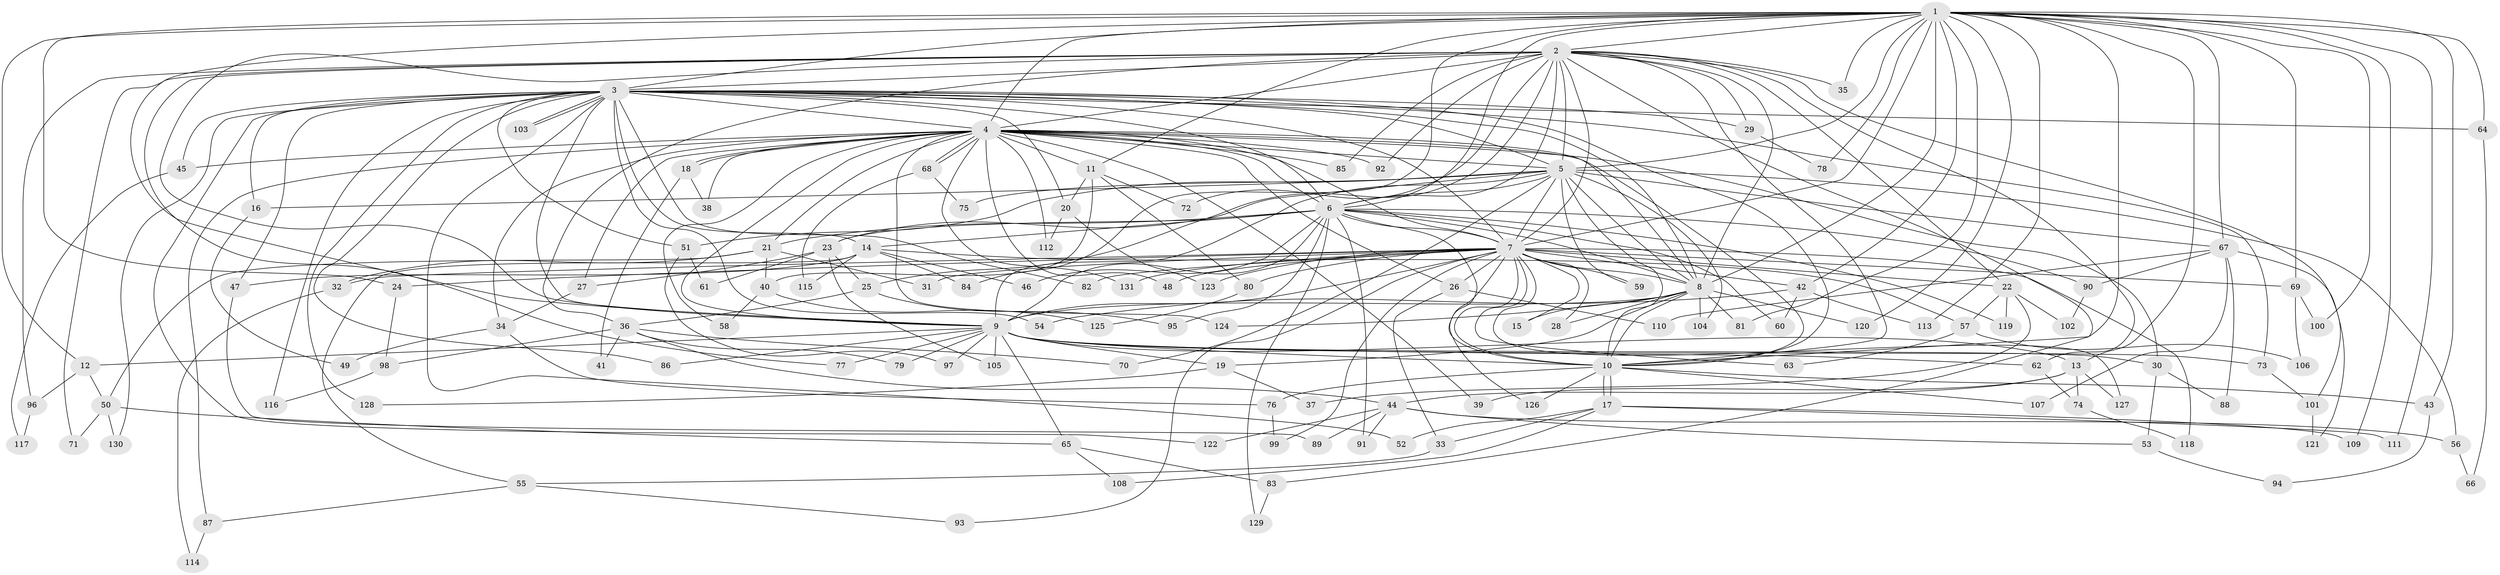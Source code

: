// coarse degree distribution, {24: 0.018867924528301886, 19: 0.03773584905660377, 21: 0.018867924528301886, 14: 0.018867924528301886, 13: 0.018867924528301886, 15: 0.018867924528301886, 11: 0.018867924528301886, 5: 0.05660377358490566, 9: 0.05660377358490566, 6: 0.07547169811320754, 2: 0.2641509433962264, 8: 0.05660377358490566, 3: 0.1509433962264151, 7: 0.03773584905660377, 4: 0.1320754716981132, 12: 0.018867924528301886}
// Generated by graph-tools (version 1.1) at 2025/49/03/04/25 22:49:31]
// undirected, 131 vertices, 287 edges
graph export_dot {
  node [color=gray90,style=filled];
  1;
  2;
  3;
  4;
  5;
  6;
  7;
  8;
  9;
  10;
  11;
  12;
  13;
  14;
  15;
  16;
  17;
  18;
  19;
  20;
  21;
  22;
  23;
  24;
  25;
  26;
  27;
  28;
  29;
  30;
  31;
  32;
  33;
  34;
  35;
  36;
  37;
  38;
  39;
  40;
  41;
  42;
  43;
  44;
  45;
  46;
  47;
  48;
  49;
  50;
  51;
  52;
  53;
  54;
  55;
  56;
  57;
  58;
  59;
  60;
  61;
  62;
  63;
  64;
  65;
  66;
  67;
  68;
  69;
  70;
  71;
  72;
  73;
  74;
  75;
  76;
  77;
  78;
  79;
  80;
  81;
  82;
  83;
  84;
  85;
  86;
  87;
  88;
  89;
  90;
  91;
  92;
  93;
  94;
  95;
  96;
  97;
  98;
  99;
  100;
  101;
  102;
  103;
  104;
  105;
  106;
  107;
  108;
  109;
  110;
  111;
  112;
  113;
  114;
  115;
  116;
  117;
  118;
  119;
  120;
  121;
  122;
  123;
  124;
  125;
  126;
  127;
  128;
  129;
  130;
  131;
  1 -- 2;
  1 -- 3;
  1 -- 4;
  1 -- 5;
  1 -- 6;
  1 -- 7;
  1 -- 8;
  1 -- 9;
  1 -- 10;
  1 -- 11;
  1 -- 12;
  1 -- 13;
  1 -- 24;
  1 -- 35;
  1 -- 42;
  1 -- 43;
  1 -- 64;
  1 -- 67;
  1 -- 69;
  1 -- 78;
  1 -- 81;
  1 -- 84;
  1 -- 100;
  1 -- 109;
  1 -- 111;
  1 -- 113;
  1 -- 120;
  2 -- 3;
  2 -- 4;
  2 -- 5;
  2 -- 6;
  2 -- 7;
  2 -- 8;
  2 -- 9;
  2 -- 10;
  2 -- 22;
  2 -- 25;
  2 -- 29;
  2 -- 35;
  2 -- 36;
  2 -- 62;
  2 -- 71;
  2 -- 72;
  2 -- 77;
  2 -- 83;
  2 -- 85;
  2 -- 92;
  2 -- 96;
  2 -- 101;
  3 -- 4;
  3 -- 5;
  3 -- 6;
  3 -- 7;
  3 -- 8;
  3 -- 9;
  3 -- 10;
  3 -- 14;
  3 -- 16;
  3 -- 20;
  3 -- 29;
  3 -- 45;
  3 -- 47;
  3 -- 51;
  3 -- 52;
  3 -- 54;
  3 -- 64;
  3 -- 73;
  3 -- 82;
  3 -- 86;
  3 -- 103;
  3 -- 103;
  3 -- 116;
  3 -- 122;
  3 -- 128;
  3 -- 130;
  4 -- 5;
  4 -- 6;
  4 -- 7;
  4 -- 8;
  4 -- 9;
  4 -- 10;
  4 -- 11;
  4 -- 18;
  4 -- 18;
  4 -- 21;
  4 -- 26;
  4 -- 27;
  4 -- 30;
  4 -- 34;
  4 -- 38;
  4 -- 39;
  4 -- 45;
  4 -- 48;
  4 -- 58;
  4 -- 68;
  4 -- 68;
  4 -- 85;
  4 -- 87;
  4 -- 92;
  4 -- 112;
  4 -- 124;
  4 -- 131;
  5 -- 6;
  5 -- 7;
  5 -- 8;
  5 -- 9;
  5 -- 10;
  5 -- 16;
  5 -- 23;
  5 -- 51;
  5 -- 56;
  5 -- 59;
  5 -- 67;
  5 -- 70;
  5 -- 75;
  5 -- 104;
  6 -- 7;
  6 -- 8;
  6 -- 9;
  6 -- 10;
  6 -- 14;
  6 -- 21;
  6 -- 23;
  6 -- 46;
  6 -- 60;
  6 -- 90;
  6 -- 91;
  6 -- 95;
  6 -- 119;
  6 -- 129;
  7 -- 8;
  7 -- 9;
  7 -- 10;
  7 -- 15;
  7 -- 22;
  7 -- 24;
  7 -- 26;
  7 -- 28;
  7 -- 31;
  7 -- 32;
  7 -- 42;
  7 -- 48;
  7 -- 59;
  7 -- 63;
  7 -- 69;
  7 -- 80;
  7 -- 82;
  7 -- 93;
  7 -- 99;
  7 -- 118;
  7 -- 123;
  7 -- 126;
  7 -- 127;
  7 -- 131;
  8 -- 9;
  8 -- 10;
  8 -- 15;
  8 -- 19;
  8 -- 28;
  8 -- 81;
  8 -- 104;
  8 -- 120;
  8 -- 124;
  9 -- 10;
  9 -- 12;
  9 -- 13;
  9 -- 19;
  9 -- 30;
  9 -- 62;
  9 -- 65;
  9 -- 73;
  9 -- 77;
  9 -- 79;
  9 -- 86;
  9 -- 97;
  9 -- 105;
  10 -- 17;
  10 -- 17;
  10 -- 43;
  10 -- 76;
  10 -- 107;
  10 -- 126;
  11 -- 20;
  11 -- 40;
  11 -- 72;
  11 -- 80;
  12 -- 50;
  12 -- 96;
  13 -- 39;
  13 -- 44;
  13 -- 74;
  13 -- 127;
  14 -- 46;
  14 -- 47;
  14 -- 55;
  14 -- 57;
  14 -- 84;
  14 -- 115;
  16 -- 49;
  17 -- 33;
  17 -- 52;
  17 -- 108;
  17 -- 109;
  17 -- 111;
  18 -- 38;
  18 -- 41;
  19 -- 37;
  19 -- 128;
  20 -- 112;
  20 -- 123;
  21 -- 31;
  21 -- 32;
  21 -- 40;
  21 -- 50;
  22 -- 37;
  22 -- 57;
  22 -- 102;
  22 -- 119;
  23 -- 25;
  23 -- 27;
  23 -- 61;
  23 -- 105;
  24 -- 98;
  25 -- 36;
  25 -- 95;
  26 -- 33;
  26 -- 110;
  27 -- 34;
  29 -- 78;
  30 -- 53;
  30 -- 88;
  32 -- 114;
  33 -- 55;
  34 -- 49;
  34 -- 76;
  36 -- 41;
  36 -- 44;
  36 -- 70;
  36 -- 79;
  36 -- 98;
  40 -- 58;
  40 -- 125;
  42 -- 54;
  42 -- 60;
  42 -- 113;
  43 -- 94;
  44 -- 53;
  44 -- 56;
  44 -- 89;
  44 -- 91;
  44 -- 122;
  45 -- 117;
  47 -- 89;
  50 -- 65;
  50 -- 71;
  50 -- 130;
  51 -- 61;
  51 -- 97;
  53 -- 94;
  55 -- 87;
  55 -- 93;
  56 -- 66;
  57 -- 63;
  57 -- 106;
  62 -- 74;
  64 -- 66;
  65 -- 83;
  65 -- 108;
  67 -- 88;
  67 -- 90;
  67 -- 107;
  67 -- 110;
  67 -- 121;
  68 -- 75;
  68 -- 115;
  69 -- 100;
  69 -- 106;
  73 -- 101;
  74 -- 118;
  76 -- 99;
  80 -- 125;
  83 -- 129;
  87 -- 114;
  90 -- 102;
  96 -- 117;
  98 -- 116;
  101 -- 121;
}
